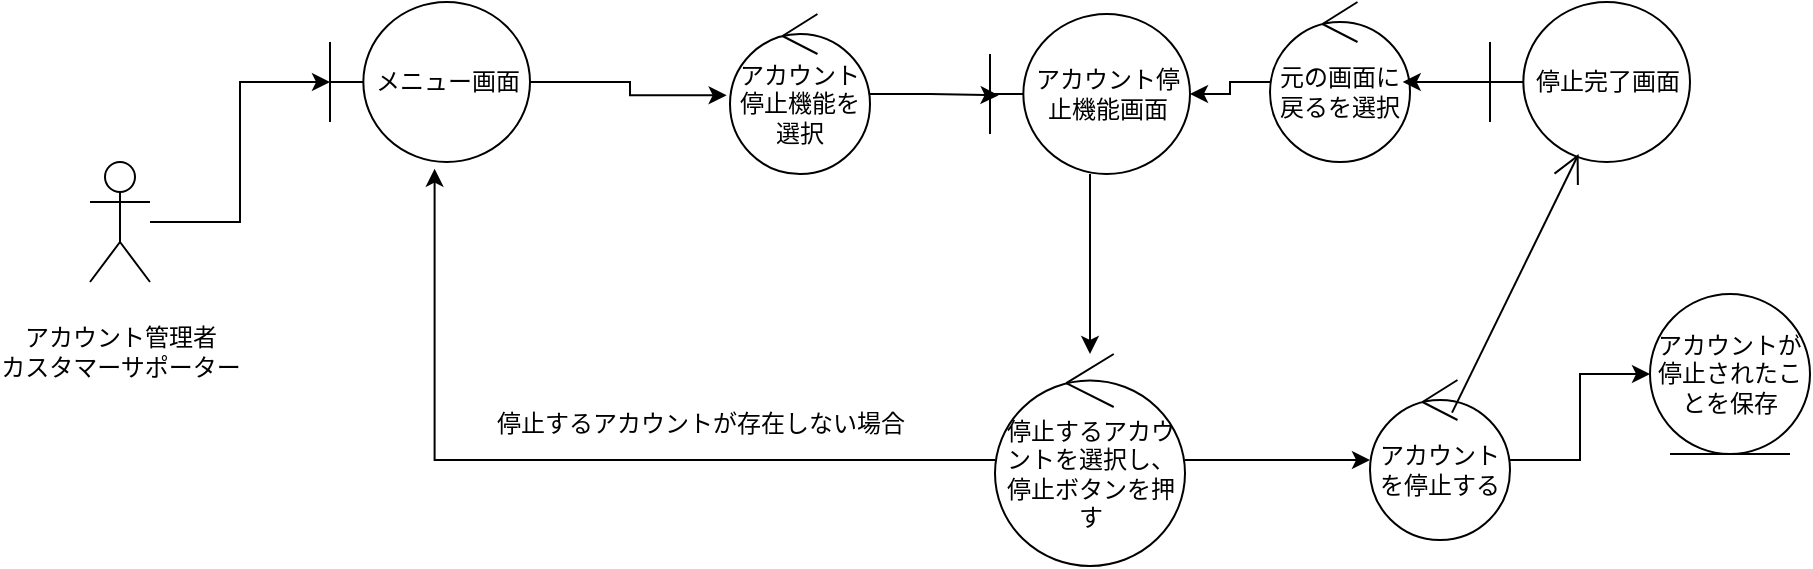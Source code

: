 <mxfile version="28.2.5">
  <diagram name="ページ1" id="Fsn-O2sSGajTOJezaNWq">
    <mxGraphModel dx="1017" dy="460" grid="1" gridSize="10" guides="1" tooltips="1" connect="1" arrows="1" fold="1" page="1" pageScale="1" pageWidth="1169" pageHeight="827" math="0" shadow="0">
      <root>
        <mxCell id="0" />
        <mxCell id="1" parent="0" />
        <mxCell id="U3WZIMv8DFLY_DFqYSs4-3" style="edgeStyle=orthogonalEdgeStyle;rounded=0;orthogonalLoop=1;jettySize=auto;html=1;" edge="1" parent="1" source="U3WZIMv8DFLY_DFqYSs4-1" target="U3WZIMv8DFLY_DFqYSs4-2">
          <mxGeometry relative="1" as="geometry" />
        </mxCell>
        <mxCell id="U3WZIMv8DFLY_DFqYSs4-1" value="&lt;br&gt;&lt;div&gt;アカウント管理者&lt;/div&gt;&lt;div&gt;カスタマーサポーター&lt;/div&gt;" style="shape=umlActor;verticalLabelPosition=bottom;verticalAlign=top;html=1;" vertex="1" parent="1">
          <mxGeometry x="80" y="344" width="30" height="60" as="geometry" />
        </mxCell>
        <mxCell id="U3WZIMv8DFLY_DFqYSs4-2" value="メニュー画面" style="shape=umlBoundary;whiteSpace=wrap;html=1;" vertex="1" parent="1">
          <mxGeometry x="200" y="264" width="100" height="80" as="geometry" />
        </mxCell>
        <mxCell id="U3WZIMv8DFLY_DFqYSs4-4" value="アカウント停止機能を選択" style="ellipse;shape=umlControl;whiteSpace=wrap;html=1;" vertex="1" parent="1">
          <mxGeometry x="400" y="270" width="70" height="80" as="geometry" />
        </mxCell>
        <mxCell id="U3WZIMv8DFLY_DFqYSs4-5" style="edgeStyle=orthogonalEdgeStyle;rounded=0;orthogonalLoop=1;jettySize=auto;html=1;entryX=-0.024;entryY=0.508;entryDx=0;entryDy=0;entryPerimeter=0;" edge="1" parent="1" source="U3WZIMv8DFLY_DFqYSs4-2" target="U3WZIMv8DFLY_DFqYSs4-4">
          <mxGeometry relative="1" as="geometry" />
        </mxCell>
        <mxCell id="U3WZIMv8DFLY_DFqYSs4-9" style="edgeStyle=orthogonalEdgeStyle;rounded=0;orthogonalLoop=1;jettySize=auto;html=1;" edge="1" parent="1" source="U3WZIMv8DFLY_DFqYSs4-6" target="U3WZIMv8DFLY_DFqYSs4-8">
          <mxGeometry relative="1" as="geometry" />
        </mxCell>
        <mxCell id="U3WZIMv8DFLY_DFqYSs4-6" value="アカウント停止機能画面" style="shape=umlBoundary;whiteSpace=wrap;html=1;" vertex="1" parent="1">
          <mxGeometry x="530" y="270" width="100" height="80" as="geometry" />
        </mxCell>
        <mxCell id="U3WZIMv8DFLY_DFqYSs4-7" style="edgeStyle=orthogonalEdgeStyle;rounded=0;orthogonalLoop=1;jettySize=auto;html=1;entryX=0.043;entryY=0.508;entryDx=0;entryDy=0;entryPerimeter=0;" edge="1" parent="1" source="U3WZIMv8DFLY_DFqYSs4-4" target="U3WZIMv8DFLY_DFqYSs4-6">
          <mxGeometry relative="1" as="geometry" />
        </mxCell>
        <mxCell id="U3WZIMv8DFLY_DFqYSs4-13" style="edgeStyle=orthogonalEdgeStyle;rounded=0;orthogonalLoop=1;jettySize=auto;html=1;" edge="1" parent="1" source="U3WZIMv8DFLY_DFqYSs4-8" target="U3WZIMv8DFLY_DFqYSs4-12">
          <mxGeometry relative="1" as="geometry" />
        </mxCell>
        <mxCell id="U3WZIMv8DFLY_DFqYSs4-8" value="停止するアカウントを選択し、停止ボタンを押す" style="ellipse;shape=umlControl;whiteSpace=wrap;html=1;" vertex="1" parent="1">
          <mxGeometry x="532.5" y="440" width="95" height="106" as="geometry" />
        </mxCell>
        <mxCell id="U3WZIMv8DFLY_DFqYSs4-10" style="edgeStyle=orthogonalEdgeStyle;rounded=0;orthogonalLoop=1;jettySize=auto;html=1;entryX=0.523;entryY=1.042;entryDx=0;entryDy=0;entryPerimeter=0;" edge="1" parent="1" source="U3WZIMv8DFLY_DFqYSs4-8" target="U3WZIMv8DFLY_DFqYSs4-2">
          <mxGeometry relative="1" as="geometry" />
        </mxCell>
        <mxCell id="U3WZIMv8DFLY_DFqYSs4-11" value="停止するアカウントが存在しない場合" style="text;html=1;align=center;verticalAlign=middle;resizable=0;points=[];autosize=1;strokeColor=none;fillColor=none;" vertex="1" parent="1">
          <mxGeometry x="270" y="460" width="230" height="30" as="geometry" />
        </mxCell>
        <mxCell id="U3WZIMv8DFLY_DFqYSs4-15" style="edgeStyle=orthogonalEdgeStyle;rounded=0;orthogonalLoop=1;jettySize=auto;html=1;entryX=0;entryY=0.5;entryDx=0;entryDy=0;" edge="1" parent="1" source="U3WZIMv8DFLY_DFqYSs4-12" target="U3WZIMv8DFLY_DFqYSs4-20">
          <mxGeometry relative="1" as="geometry" />
        </mxCell>
        <mxCell id="U3WZIMv8DFLY_DFqYSs4-12" value="アカウントを停止する" style="ellipse;shape=umlControl;whiteSpace=wrap;html=1;" vertex="1" parent="1">
          <mxGeometry x="720" y="453" width="70" height="80" as="geometry" />
        </mxCell>
        <mxCell id="U3WZIMv8DFLY_DFqYSs4-14" value="停止完了画面" style="shape=umlBoundary;whiteSpace=wrap;html=1;" vertex="1" parent="1">
          <mxGeometry x="780" y="264" width="100" height="80" as="geometry" />
        </mxCell>
        <mxCell id="U3WZIMv8DFLY_DFqYSs4-19" style="edgeStyle=orthogonalEdgeStyle;rounded=0;orthogonalLoop=1;jettySize=auto;html=1;" edge="1" parent="1" source="U3WZIMv8DFLY_DFqYSs4-17" target="U3WZIMv8DFLY_DFqYSs4-6">
          <mxGeometry relative="1" as="geometry" />
        </mxCell>
        <mxCell id="U3WZIMv8DFLY_DFqYSs4-17" value="元の画面に戻るを選択" style="ellipse;shape=umlControl;whiteSpace=wrap;html=1;" vertex="1" parent="1">
          <mxGeometry x="670" y="264" width="70" height="80" as="geometry" />
        </mxCell>
        <mxCell id="U3WZIMv8DFLY_DFqYSs4-18" style="edgeStyle=orthogonalEdgeStyle;rounded=0;orthogonalLoop=1;jettySize=auto;html=1;entryX=0.948;entryY=0.5;entryDx=0;entryDy=0;entryPerimeter=0;" edge="1" parent="1" source="U3WZIMv8DFLY_DFqYSs4-14" target="U3WZIMv8DFLY_DFqYSs4-17">
          <mxGeometry relative="1" as="geometry" />
        </mxCell>
        <mxCell id="U3WZIMv8DFLY_DFqYSs4-20" value="アカウントが停止されたことを保存" style="ellipse;shape=umlEntity;whiteSpace=wrap;html=1;" vertex="1" parent="1">
          <mxGeometry x="860" y="410" width="80" height="80" as="geometry" />
        </mxCell>
        <mxCell id="U3WZIMv8DFLY_DFqYSs4-24" value="" style="endArrow=open;endFill=1;endSize=12;html=1;rounded=0;exitX=0.586;exitY=0.204;exitDx=0;exitDy=0;exitPerimeter=0;entryX=0.443;entryY=0.95;entryDx=0;entryDy=0;entryPerimeter=0;" edge="1" parent="1" source="U3WZIMv8DFLY_DFqYSs4-12" target="U3WZIMv8DFLY_DFqYSs4-14">
          <mxGeometry width="160" relative="1" as="geometry">
            <mxPoint x="640" y="440" as="sourcePoint" />
            <mxPoint x="800" y="440" as="targetPoint" />
          </mxGeometry>
        </mxCell>
      </root>
    </mxGraphModel>
  </diagram>
</mxfile>
